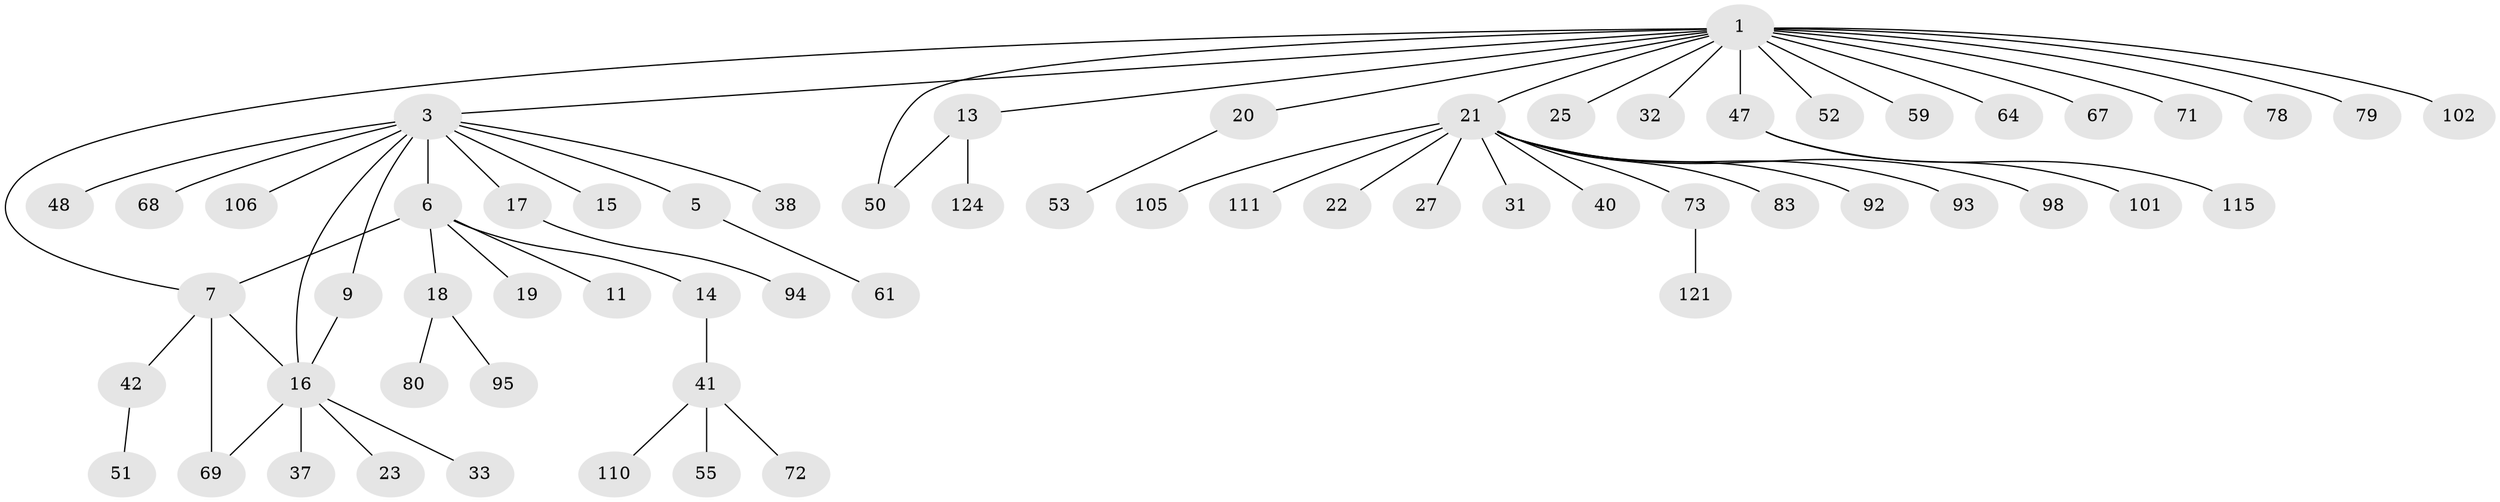 // original degree distribution, {4: 0.048, 18: 0.008, 16: 0.008, 7: 0.024, 6: 0.008, 11: 0.008, 3: 0.056, 1: 0.616, 2: 0.216, 12: 0.008}
// Generated by graph-tools (version 1.1) at 2025/14/03/09/25 04:14:38]
// undirected, 62 vertices, 66 edges
graph export_dot {
graph [start="1"]
  node [color=gray90,style=filled];
  1 [super="+2+125+62+56"];
  3 [super="+4+8+34+10+60+104+109+99+35+29+49+12"];
  5 [super="+44+77+118+75+24"];
  6 [super="+46+70+85+86+74+54"];
  7 [super="+39+84+63+28"];
  9 [super="+81"];
  11;
  13 [super="+36+30"];
  14;
  15 [super="+43+26"];
  16;
  17;
  18;
  19;
  20;
  21;
  22 [super="+57"];
  23;
  25 [super="+108"];
  27;
  31;
  32;
  33 [super="+58"];
  37;
  38;
  40;
  41;
  42;
  47;
  48;
  50 [super="+90"];
  51;
  52;
  53 [super="+88"];
  55;
  59;
  61;
  64;
  67;
  68;
  69 [super="+91"];
  71;
  72;
  73 [super="+114"];
  78;
  79;
  80;
  83;
  92;
  93 [super="+117"];
  94;
  95;
  98;
  101 [super="+116"];
  102;
  105;
  106;
  110;
  111;
  115;
  121;
  124;
  1 -- 64;
  1 -- 3;
  1 -- 67;
  1 -- 7;
  1 -- 71;
  1 -- 13;
  1 -- 78;
  1 -- 79;
  1 -- 20;
  1 -- 21;
  1 -- 25;
  1 -- 32;
  1 -- 102;
  1 -- 47;
  1 -- 50;
  1 -- 52;
  1 -- 59;
  3 -- 6;
  3 -- 16;
  3 -- 48;
  3 -- 68;
  3 -- 5;
  3 -- 38;
  3 -- 9;
  3 -- 106;
  3 -- 15;
  3 -- 17;
  5 -- 61;
  6 -- 11;
  6 -- 14;
  6 -- 18;
  6 -- 19;
  6 -- 7 [weight=2];
  7 -- 69;
  7 -- 16;
  7 -- 42;
  9 -- 16;
  13 -- 50;
  13 -- 124;
  14 -- 41;
  16 -- 23;
  16 -- 33;
  16 -- 37;
  16 -- 69;
  17 -- 94;
  18 -- 80;
  18 -- 95;
  20 -- 53;
  21 -- 22;
  21 -- 27;
  21 -- 31;
  21 -- 40;
  21 -- 73;
  21 -- 83;
  21 -- 92;
  21 -- 93;
  21 -- 98;
  21 -- 105;
  21 -- 111;
  41 -- 55;
  41 -- 72;
  41 -- 110;
  42 -- 51;
  47 -- 101;
  47 -- 115;
  73 -- 121;
}
